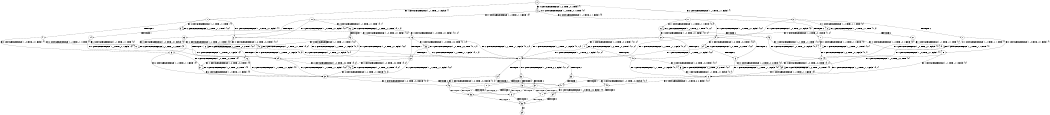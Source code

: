 digraph BCG {
size = "7, 10.5";
center = TRUE;
node [shape = circle];
0 [peripheries = 2];
0 -> 1 [label = "EX !1 !ATOMIC_EXCH_BRANCH (1, +1, TRUE, +1, 1, FALSE) !{}"];
0 -> 2 [label = "EX !2 !ATOMIC_EXCH_BRANCH (1, +1, TRUE, +1, 1, FALSE) !{}"];
0 -> 3 [label = "EX !0 !ATOMIC_EXCH_BRANCH (1, +0, TRUE, +0, 1, TRUE) !{}"];
1 -> 4 [label = "TERMINATE !1"];
1 -> 5 [label = "EX !2 !ATOMIC_EXCH_BRANCH (1, +1, TRUE, +1, 1, TRUE) !{1}"];
1 -> 6 [label = "EX !0 !ATOMIC_EXCH_BRANCH (1, +0, TRUE, +0, 1, FALSE) !{1}"];
2 -> 7 [label = "TERMINATE !2"];
2 -> 8 [label = "EX !1 !ATOMIC_EXCH_BRANCH (1, +1, TRUE, +1, 1, TRUE) !{2}"];
2 -> 9 [label = "EX !0 !ATOMIC_EXCH_BRANCH (1, +0, TRUE, +0, 1, FALSE) !{2}"];
3 -> 10 [label = "EX !1 !ATOMIC_EXCH_BRANCH (1, +1, TRUE, +1, 1, FALSE) !{0}"];
3 -> 11 [label = "EX !2 !ATOMIC_EXCH_BRANCH (1, +1, TRUE, +1, 1, FALSE) !{0}"];
3 -> 3 [label = "EX !0 !ATOMIC_EXCH_BRANCH (1, +0, TRUE, +0, 1, TRUE) !{0}"];
4 -> 12 [label = "EX !2 !ATOMIC_EXCH_BRANCH (1, +1, TRUE, +1, 1, TRUE) !{}"];
4 -> 13 [label = "EX !0 !ATOMIC_EXCH_BRANCH (1, +0, TRUE, +0, 1, FALSE) !{}"];
5 -> 14 [label = "TERMINATE !1"];
5 -> 15 [label = "EX !0 !ATOMIC_EXCH_BRANCH (1, +0, TRUE, +0, 1, FALSE) !{1, 2}"];
5 -> 5 [label = "EX !2 !ATOMIC_EXCH_BRANCH (1, +1, TRUE, +1, 1, TRUE) !{1, 2}"];
6 -> 16 [label = "TERMINATE !1"];
6 -> 17 [label = "EX !2 !ATOMIC_EXCH_BRANCH (1, +1, TRUE, +1, 1, FALSE) !{0, 1}"];
6 -> 18 [label = "EX !0 !ATOMIC_EXCH_BRANCH (1, +0, TRUE, +0, 2, TRUE) !{0, 1}"];
7 -> 19 [label = "EX !1 !ATOMIC_EXCH_BRANCH (1, +1, TRUE, +1, 1, TRUE) !{}"];
7 -> 20 [label = "EX !0 !ATOMIC_EXCH_BRANCH (1, +0, TRUE, +0, 1, FALSE) !{}"];
8 -> 21 [label = "TERMINATE !2"];
8 -> 22 [label = "EX !0 !ATOMIC_EXCH_BRANCH (1, +0, TRUE, +0, 1, FALSE) !{1, 2}"];
8 -> 8 [label = "EX !1 !ATOMIC_EXCH_BRANCH (1, +1, TRUE, +1, 1, TRUE) !{1, 2}"];
9 -> 23 [label = "TERMINATE !2"];
9 -> 17 [label = "EX !1 !ATOMIC_EXCH_BRANCH (1, +1, TRUE, +1, 1, FALSE) !{0, 2}"];
9 -> 24 [label = "EX !0 !ATOMIC_EXCH_BRANCH (1, +0, TRUE, +0, 2, TRUE) !{0, 2}"];
10 -> 25 [label = "TERMINATE !1"];
10 -> 26 [label = "EX !2 !ATOMIC_EXCH_BRANCH (1, +1, TRUE, +1, 1, TRUE) !{0, 1}"];
10 -> 6 [label = "EX !0 !ATOMIC_EXCH_BRANCH (1, +0, TRUE, +0, 1, FALSE) !{0, 1}"];
11 -> 27 [label = "TERMINATE !2"];
11 -> 28 [label = "EX !1 !ATOMIC_EXCH_BRANCH (1, +1, TRUE, +1, 1, TRUE) !{0, 2}"];
11 -> 9 [label = "EX !0 !ATOMIC_EXCH_BRANCH (1, +0, TRUE, +0, 1, FALSE) !{0, 2}"];
12 -> 29 [label = "EX !0 !ATOMIC_EXCH_BRANCH (1, +0, TRUE, +0, 1, FALSE) !{2}"];
12 -> 12 [label = "EX !2 !ATOMIC_EXCH_BRANCH (1, +1, TRUE, +1, 1, TRUE) !{2}"];
13 -> 30 [label = "EX !2 !ATOMIC_EXCH_BRANCH (1, +1, TRUE, +1, 1, FALSE) !{0}"];
13 -> 31 [label = "EX !0 !ATOMIC_EXCH_BRANCH (1, +0, TRUE, +0, 2, TRUE) !{0}"];
14 -> 12 [label = "EX !2 !ATOMIC_EXCH_BRANCH (1, +1, TRUE, +1, 1, TRUE) !{2}"];
14 -> 29 [label = "EX !0 !ATOMIC_EXCH_BRANCH (1, +0, TRUE, +0, 1, FALSE) !{2}"];
15 -> 32 [label = "TERMINATE !1"];
15 -> 17 [label = "EX !2 !ATOMIC_EXCH_BRANCH (1, +1, TRUE, +1, 1, FALSE) !{0, 1, 2}"];
15 -> 33 [label = "EX !0 !ATOMIC_EXCH_BRANCH (1, +0, TRUE, +0, 2, TRUE) !{0, 1, 2}"];
16 -> 31 [label = "EX !0 !ATOMIC_EXCH_BRANCH (1, +0, TRUE, +0, 2, TRUE) !{0}"];
16 -> 30 [label = "EX !2 !ATOMIC_EXCH_BRANCH (1, +1, TRUE, +1, 1, FALSE) !{0}"];
17 -> 34 [label = "TERMINATE !1"];
17 -> 35 [label = "TERMINATE !2"];
17 -> 36 [label = "EX !0 !ATOMIC_EXCH_BRANCH (1, +0, TRUE, +0, 2, FALSE) !{0, 1, 2}"];
18 -> 16 [label = "TERMINATE !1"];
18 -> 17 [label = "EX !2 !ATOMIC_EXCH_BRANCH (1, +1, TRUE, +1, 1, FALSE) !{0, 1}"];
18 -> 18 [label = "EX !0 !ATOMIC_EXCH_BRANCH (1, +0, TRUE, +0, 2, TRUE) !{0, 1}"];
19 -> 37 [label = "EX !0 !ATOMIC_EXCH_BRANCH (1, +0, TRUE, +0, 1, FALSE) !{1}"];
19 -> 19 [label = "EX !1 !ATOMIC_EXCH_BRANCH (1, +1, TRUE, +1, 1, TRUE) !{1}"];
20 -> 38 [label = "EX !1 !ATOMIC_EXCH_BRANCH (1, +1, TRUE, +1, 1, FALSE) !{0}"];
20 -> 39 [label = "EX !0 !ATOMIC_EXCH_BRANCH (1, +0, TRUE, +0, 2, TRUE) !{0}"];
21 -> 19 [label = "EX !1 !ATOMIC_EXCH_BRANCH (1, +1, TRUE, +1, 1, TRUE) !{1}"];
21 -> 37 [label = "EX !0 !ATOMIC_EXCH_BRANCH (1, +0, TRUE, +0, 1, FALSE) !{1}"];
22 -> 40 [label = "TERMINATE !2"];
22 -> 17 [label = "EX !1 !ATOMIC_EXCH_BRANCH (1, +1, TRUE, +1, 1, FALSE) !{0, 1, 2}"];
22 -> 41 [label = "EX !0 !ATOMIC_EXCH_BRANCH (1, +0, TRUE, +0, 2, TRUE) !{0, 1, 2}"];
23 -> 39 [label = "EX !0 !ATOMIC_EXCH_BRANCH (1, +0, TRUE, +0, 2, TRUE) !{0}"];
23 -> 38 [label = "EX !1 !ATOMIC_EXCH_BRANCH (1, +1, TRUE, +1, 1, FALSE) !{0}"];
24 -> 23 [label = "TERMINATE !2"];
24 -> 17 [label = "EX !1 !ATOMIC_EXCH_BRANCH (1, +1, TRUE, +1, 1, FALSE) !{0, 2}"];
24 -> 24 [label = "EX !0 !ATOMIC_EXCH_BRANCH (1, +0, TRUE, +0, 2, TRUE) !{0, 2}"];
25 -> 13 [label = "EX !0 !ATOMIC_EXCH_BRANCH (1, +0, TRUE, +0, 1, FALSE) !{0}"];
25 -> 42 [label = "EX !2 !ATOMIC_EXCH_BRANCH (1, +1, TRUE, +1, 1, TRUE) !{0}"];
26 -> 43 [label = "TERMINATE !1"];
26 -> 26 [label = "EX !2 !ATOMIC_EXCH_BRANCH (1, +1, TRUE, +1, 1, TRUE) !{0, 1, 2}"];
26 -> 15 [label = "EX !0 !ATOMIC_EXCH_BRANCH (1, +0, TRUE, +0, 1, FALSE) !{0, 1, 2}"];
27 -> 20 [label = "EX !0 !ATOMIC_EXCH_BRANCH (1, +0, TRUE, +0, 1, FALSE) !{0}"];
27 -> 44 [label = "EX !1 !ATOMIC_EXCH_BRANCH (1, +1, TRUE, +1, 1, TRUE) !{0}"];
28 -> 45 [label = "TERMINATE !2"];
28 -> 28 [label = "EX !1 !ATOMIC_EXCH_BRANCH (1, +1, TRUE, +1, 1, TRUE) !{0, 1, 2}"];
28 -> 22 [label = "EX !0 !ATOMIC_EXCH_BRANCH (1, +0, TRUE, +0, 1, FALSE) !{0, 1, 2}"];
29 -> 30 [label = "EX !2 !ATOMIC_EXCH_BRANCH (1, +1, TRUE, +1, 1, FALSE) !{0, 2}"];
29 -> 46 [label = "EX !0 !ATOMIC_EXCH_BRANCH (1, +0, TRUE, +0, 2, TRUE) !{0, 2}"];
30 -> 47 [label = "TERMINATE !2"];
30 -> 48 [label = "EX !0 !ATOMIC_EXCH_BRANCH (1, +0, TRUE, +0, 2, FALSE) !{0, 2}"];
31 -> 30 [label = "EX !2 !ATOMIC_EXCH_BRANCH (1, +1, TRUE, +1, 1, FALSE) !{0}"];
31 -> 31 [label = "EX !0 !ATOMIC_EXCH_BRANCH (1, +0, TRUE, +0, 2, TRUE) !{0}"];
32 -> 30 [label = "EX !2 !ATOMIC_EXCH_BRANCH (1, +1, TRUE, +1, 1, FALSE) !{0, 2}"];
32 -> 46 [label = "EX !0 !ATOMIC_EXCH_BRANCH (1, +0, TRUE, +0, 2, TRUE) !{0, 2}"];
33 -> 32 [label = "TERMINATE !1"];
33 -> 17 [label = "EX !2 !ATOMIC_EXCH_BRANCH (1, +1, TRUE, +1, 1, FALSE) !{0, 1, 2}"];
33 -> 33 [label = "EX !0 !ATOMIC_EXCH_BRANCH (1, +0, TRUE, +0, 2, TRUE) !{0, 1, 2}"];
34 -> 48 [label = "EX !0 !ATOMIC_EXCH_BRANCH (1, +0, TRUE, +0, 2, FALSE) !{0, 2}"];
34 -> 47 [label = "TERMINATE !2"];
35 -> 49 [label = "EX !0 !ATOMIC_EXCH_BRANCH (1, +0, TRUE, +0, 2, FALSE) !{0, 1}"];
35 -> 47 [label = "TERMINATE !1"];
36 -> 50 [label = "TERMINATE !1"];
36 -> 51 [label = "TERMINATE !2"];
36 -> 52 [label = "TERMINATE !0"];
37 -> 38 [label = "EX !1 !ATOMIC_EXCH_BRANCH (1, +1, TRUE, +1, 1, FALSE) !{0, 1}"];
37 -> 53 [label = "EX !0 !ATOMIC_EXCH_BRANCH (1, +0, TRUE, +0, 2, TRUE) !{0, 1}"];
38 -> 47 [label = "TERMINATE !1"];
38 -> 49 [label = "EX !0 !ATOMIC_EXCH_BRANCH (1, +0, TRUE, +0, 2, FALSE) !{0, 1}"];
39 -> 38 [label = "EX !1 !ATOMIC_EXCH_BRANCH (1, +1, TRUE, +1, 1, FALSE) !{0}"];
39 -> 39 [label = "EX !0 !ATOMIC_EXCH_BRANCH (1, +0, TRUE, +0, 2, TRUE) !{0}"];
40 -> 38 [label = "EX !1 !ATOMIC_EXCH_BRANCH (1, +1, TRUE, +1, 1, FALSE) !{0, 1}"];
40 -> 53 [label = "EX !0 !ATOMIC_EXCH_BRANCH (1, +0, TRUE, +0, 2, TRUE) !{0, 1}"];
41 -> 40 [label = "TERMINATE !2"];
41 -> 17 [label = "EX !1 !ATOMIC_EXCH_BRANCH (1, +1, TRUE, +1, 1, FALSE) !{0, 1, 2}"];
41 -> 41 [label = "EX !0 !ATOMIC_EXCH_BRANCH (1, +0, TRUE, +0, 2, TRUE) !{0, 1, 2}"];
42 -> 42 [label = "EX !2 !ATOMIC_EXCH_BRANCH (1, +1, TRUE, +1, 1, TRUE) !{0, 2}"];
42 -> 29 [label = "EX !0 !ATOMIC_EXCH_BRANCH (1, +0, TRUE, +0, 1, FALSE) !{0, 2}"];
43 -> 42 [label = "EX !2 !ATOMIC_EXCH_BRANCH (1, +1, TRUE, +1, 1, TRUE) !{0, 2}"];
43 -> 29 [label = "EX !0 !ATOMIC_EXCH_BRANCH (1, +0, TRUE, +0, 1, FALSE) !{0, 2}"];
44 -> 44 [label = "EX !1 !ATOMIC_EXCH_BRANCH (1, +1, TRUE, +1, 1, TRUE) !{0, 1}"];
44 -> 37 [label = "EX !0 !ATOMIC_EXCH_BRANCH (1, +0, TRUE, +0, 1, FALSE) !{0, 1}"];
45 -> 44 [label = "EX !1 !ATOMIC_EXCH_BRANCH (1, +1, TRUE, +1, 1, TRUE) !{0, 1}"];
45 -> 37 [label = "EX !0 !ATOMIC_EXCH_BRANCH (1, +0, TRUE, +0, 1, FALSE) !{0, 1}"];
46 -> 30 [label = "EX !2 !ATOMIC_EXCH_BRANCH (1, +1, TRUE, +1, 1, FALSE) !{0, 2}"];
46 -> 46 [label = "EX !0 !ATOMIC_EXCH_BRANCH (1, +0, TRUE, +0, 2, TRUE) !{0, 2}"];
47 -> 54 [label = "EX !0 !ATOMIC_EXCH_BRANCH (1, +0, TRUE, +0, 2, FALSE) !{0}"];
48 -> 55 [label = "TERMINATE !2"];
48 -> 56 [label = "TERMINATE !0"];
49 -> 55 [label = "TERMINATE !1"];
49 -> 57 [label = "TERMINATE !0"];
50 -> 55 [label = "TERMINATE !2"];
50 -> 56 [label = "TERMINATE !0"];
51 -> 55 [label = "TERMINATE !1"];
51 -> 57 [label = "TERMINATE !0"];
52 -> 56 [label = "TERMINATE !1"];
52 -> 57 [label = "TERMINATE !2"];
53 -> 38 [label = "EX !1 !ATOMIC_EXCH_BRANCH (1, +1, TRUE, +1, 1, FALSE) !{0, 1}"];
53 -> 53 [label = "EX !0 !ATOMIC_EXCH_BRANCH (1, +0, TRUE, +0, 2, TRUE) !{0, 1}"];
54 -> 58 [label = "TERMINATE !0"];
55 -> 58 [label = "TERMINATE !0"];
56 -> 58 [label = "TERMINATE !2"];
57 -> 58 [label = "TERMINATE !1"];
58 -> 59 [label = "exit"];
}
